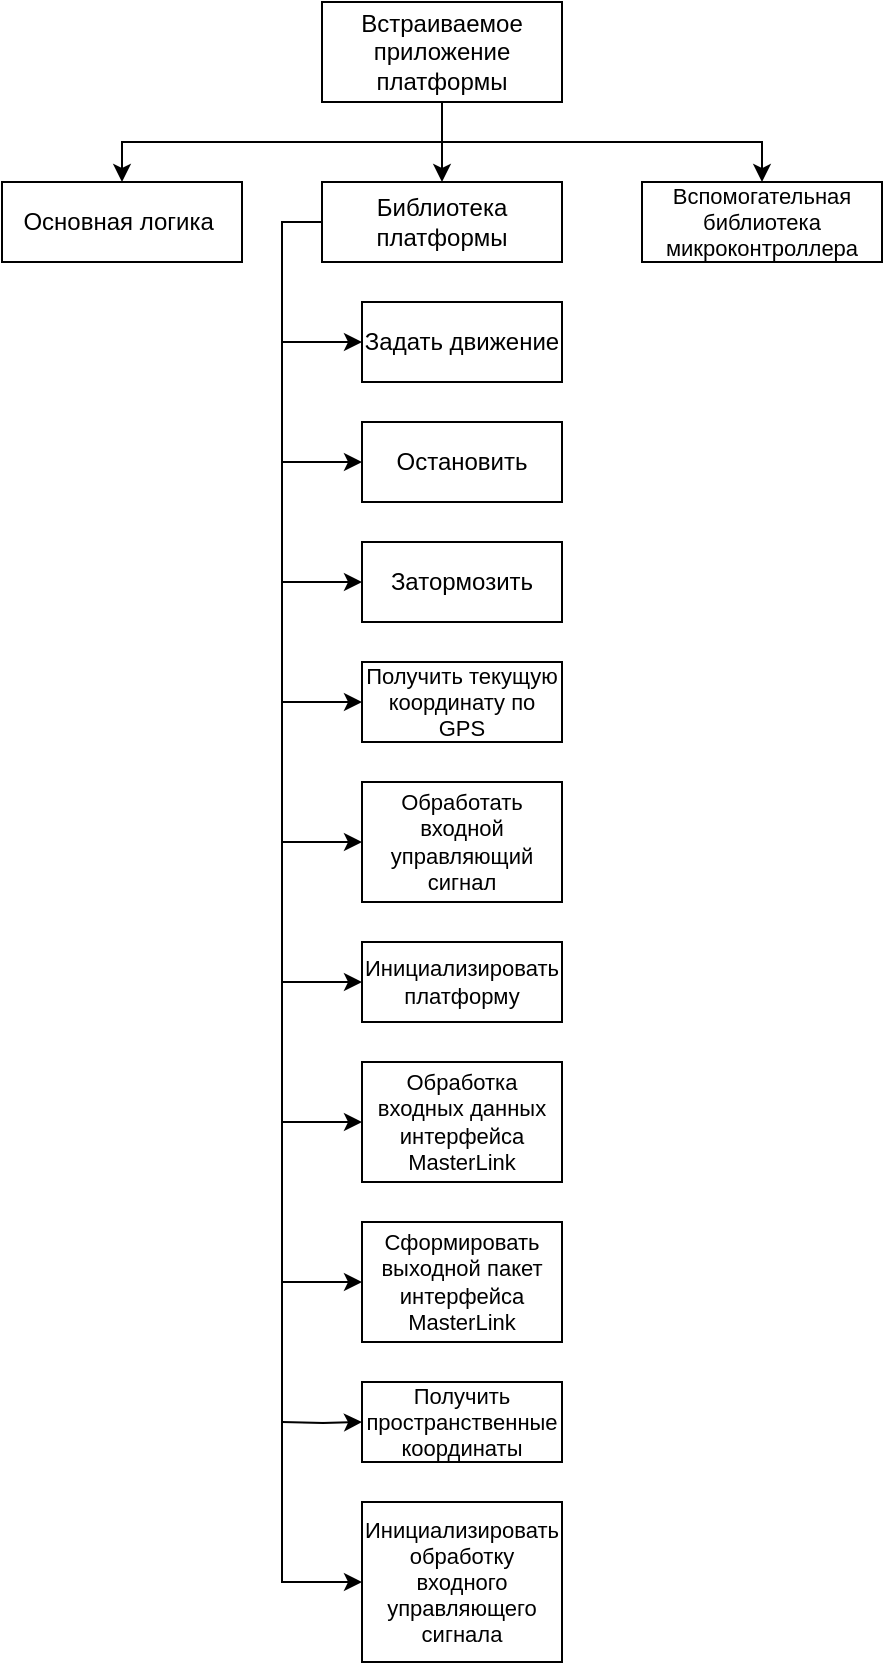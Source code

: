 <mxfile version="19.0.2" type="device"><diagram id="iLF4fgP9cS840gleEJfq" name="Page-1"><mxGraphModel dx="1038" dy="571" grid="1" gridSize="10" guides="1" tooltips="1" connect="1" arrows="1" fold="1" page="1" pageScale="1" pageWidth="827" pageHeight="1169" math="0" shadow="0"><root><mxCell id="0"/><mxCell id="1" parent="0"/><mxCell id="lQt5S13IeB14Ayoz2q2k-22" style="edgeStyle=orthogonalEdgeStyle;rounded=0;orthogonalLoop=1;jettySize=auto;html=1;exitX=0.5;exitY=1;exitDx=0;exitDy=0;entryX=0.5;entryY=0;entryDx=0;entryDy=0;fontSize=11;startArrow=none;startFill=0;" parent="1" source="lQt5S13IeB14Ayoz2q2k-3" target="lQt5S13IeB14Ayoz2q2k-14" edge="1"><mxGeometry relative="1" as="geometry"/></mxCell><mxCell id="lQt5S13IeB14Ayoz2q2k-23" style="edgeStyle=orthogonalEdgeStyle;rounded=0;orthogonalLoop=1;jettySize=auto;html=1;exitX=0.5;exitY=1;exitDx=0;exitDy=0;entryX=0.5;entryY=0;entryDx=0;entryDy=0;fontSize=11;startArrow=none;startFill=0;" parent="1" source="lQt5S13IeB14Ayoz2q2k-3" target="lQt5S13IeB14Ayoz2q2k-13" edge="1"><mxGeometry relative="1" as="geometry"/></mxCell><mxCell id="lQt5S13IeB14Ayoz2q2k-24" style="edgeStyle=orthogonalEdgeStyle;rounded=0;orthogonalLoop=1;jettySize=auto;html=1;exitX=0.5;exitY=1;exitDx=0;exitDy=0;fontSize=11;startArrow=none;startFill=0;" parent="1" source="lQt5S13IeB14Ayoz2q2k-3" target="lQt5S13IeB14Ayoz2q2k-17" edge="1"><mxGeometry relative="1" as="geometry"/></mxCell><mxCell id="lQt5S13IeB14Ayoz2q2k-3" value="Встраиваемое приложение платформы" style="rounded=0;whiteSpace=wrap;html=1;" parent="1" vertex="1"><mxGeometry x="240" y="110" width="120" height="50" as="geometry"/></mxCell><mxCell id="lQt5S13IeB14Ayoz2q2k-13" value="Основная логика&amp;nbsp;" style="rounded=0;whiteSpace=wrap;html=1;" parent="1" vertex="1"><mxGeometry x="80" y="200" width="120" height="40" as="geometry"/></mxCell><mxCell id="lQt5S13IeB14Ayoz2q2k-25" style="edgeStyle=orthogonalEdgeStyle;rounded=0;orthogonalLoop=1;jettySize=auto;html=1;exitX=0;exitY=0.5;exitDx=0;exitDy=0;fontSize=11;startArrow=none;startFill=0;entryX=0;entryY=0.5;entryDx=0;entryDy=0;" parent="1" source="lQt5S13IeB14Ayoz2q2k-14" target="lQt5S13IeB14Ayoz2q2k-32" edge="1"><mxGeometry relative="1" as="geometry"><mxPoint x="220" y="530.8" as="targetPoint"/><Array as="points"><mxPoint x="220" y="220"/><mxPoint x="220" y="900"/></Array></mxGeometry></mxCell><mxCell id="lQt5S13IeB14Ayoz2q2k-14" value="Библиотека платформы" style="rounded=0;whiteSpace=wrap;html=1;" parent="1" vertex="1"><mxGeometry x="240" y="200" width="120" height="40" as="geometry"/></mxCell><mxCell id="lQt5S13IeB14Ayoz2q2k-26" style="edgeStyle=orthogonalEdgeStyle;rounded=0;orthogonalLoop=1;jettySize=auto;html=1;exitX=0;exitY=0.5;exitDx=0;exitDy=0;fontSize=11;startArrow=classic;startFill=1;endArrow=none;endFill=0;" parent="1" source="lQt5S13IeB14Ayoz2q2k-16" edge="1"><mxGeometry relative="1" as="geometry"><mxPoint x="220" y="280" as="targetPoint"/></mxGeometry></mxCell><mxCell id="lQt5S13IeB14Ayoz2q2k-16" value="Задать движение" style="rounded=0;whiteSpace=wrap;html=1;" parent="1" vertex="1"><mxGeometry x="260" y="260" width="100" height="40" as="geometry"/></mxCell><mxCell id="lQt5S13IeB14Ayoz2q2k-17" value="Вспомогательная библиотека микроконтроллера" style="rounded=0;whiteSpace=wrap;html=1;fontSize=11;" parent="1" vertex="1"><mxGeometry x="400" y="200" width="120" height="40" as="geometry"/></mxCell><mxCell id="lQt5S13IeB14Ayoz2q2k-18" value="Остановить" style="rounded=0;whiteSpace=wrap;html=1;" parent="1" vertex="1"><mxGeometry x="260" y="320" width="100" height="40" as="geometry"/></mxCell><mxCell id="lQt5S13IeB14Ayoz2q2k-19" value="Затормозить" style="rounded=0;whiteSpace=wrap;html=1;" parent="1" vertex="1"><mxGeometry x="260" y="380" width="100" height="40" as="geometry"/></mxCell><mxCell id="lQt5S13IeB14Ayoz2q2k-20" value="Получить текущую координату по GPS" style="rounded=0;whiteSpace=wrap;html=1;fontSize=11;" parent="1" vertex="1"><mxGeometry x="260" y="440" width="100" height="40" as="geometry"/></mxCell><mxCell id="lQt5S13IeB14Ayoz2q2k-21" value="Обработать входной управляющий сигнал" style="rounded=0;whiteSpace=wrap;html=1;fontSize=11;" parent="1" vertex="1"><mxGeometry x="260" y="500" width="100" height="60" as="geometry"/></mxCell><mxCell id="lQt5S13IeB14Ayoz2q2k-27" style="edgeStyle=orthogonalEdgeStyle;rounded=0;orthogonalLoop=1;jettySize=auto;html=1;exitX=0;exitY=0.5;exitDx=0;exitDy=0;fontSize=11;startArrow=classic;startFill=1;endArrow=none;endFill=0;" parent="1" source="lQt5S13IeB14Ayoz2q2k-18" edge="1"><mxGeometry relative="1" as="geometry"><mxPoint x="220" y="340" as="targetPoint"/><mxPoint x="270" y="290" as="sourcePoint"/></mxGeometry></mxCell><mxCell id="lQt5S13IeB14Ayoz2q2k-28" style="edgeStyle=orthogonalEdgeStyle;rounded=0;orthogonalLoop=1;jettySize=auto;html=1;exitX=0;exitY=0.5;exitDx=0;exitDy=0;fontSize=11;startArrow=classic;startFill=1;endArrow=none;endFill=0;" parent="1" source="lQt5S13IeB14Ayoz2q2k-19" edge="1"><mxGeometry relative="1" as="geometry"><mxPoint x="220" y="400" as="targetPoint"/><mxPoint x="270" y="350.0" as="sourcePoint"/></mxGeometry></mxCell><mxCell id="lQt5S13IeB14Ayoz2q2k-29" style="edgeStyle=orthogonalEdgeStyle;rounded=0;orthogonalLoop=1;jettySize=auto;html=1;exitX=0;exitY=0.5;exitDx=0;exitDy=0;fontSize=11;startArrow=classic;startFill=1;endArrow=none;endFill=0;" parent="1" source="lQt5S13IeB14Ayoz2q2k-20" edge="1"><mxGeometry relative="1" as="geometry"><mxPoint x="220" y="460" as="targetPoint"/><mxPoint x="280" y="360.0" as="sourcePoint"/></mxGeometry></mxCell><mxCell id="lQt5S13IeB14Ayoz2q2k-31" value="Инициализировать платформу" style="rounded=0;whiteSpace=wrap;html=1;fontSize=11;" parent="1" vertex="1"><mxGeometry x="260" y="580" width="100" height="40" as="geometry"/></mxCell><mxCell id="lQt5S13IeB14Ayoz2q2k-32" value="Инициализировать обработку входного управляющего сигнала" style="rounded=0;whiteSpace=wrap;html=1;fontSize=11;" parent="1" vertex="1"><mxGeometry x="260" y="860" width="100" height="80" as="geometry"/></mxCell><mxCell id="lQt5S13IeB14Ayoz2q2k-33" style="edgeStyle=orthogonalEdgeStyle;rounded=0;orthogonalLoop=1;jettySize=auto;html=1;exitX=0;exitY=0.5;exitDx=0;exitDy=0;fontSize=11;startArrow=classic;startFill=1;endArrow=none;endFill=0;" parent="1" source="lQt5S13IeB14Ayoz2q2k-21" edge="1"><mxGeometry relative="1" as="geometry"><mxPoint x="220" y="530" as="targetPoint"/><mxPoint x="270" y="470.0" as="sourcePoint"/></mxGeometry></mxCell><mxCell id="lQt5S13IeB14Ayoz2q2k-34" style="edgeStyle=orthogonalEdgeStyle;rounded=0;orthogonalLoop=1;jettySize=auto;html=1;exitX=0;exitY=0.5;exitDx=0;exitDy=0;fontSize=11;startArrow=classic;startFill=1;endArrow=none;endFill=0;" parent="1" source="lQt5S13IeB14Ayoz2q2k-31" edge="1"><mxGeometry relative="1" as="geometry"><mxPoint x="220" y="600" as="targetPoint"/><mxPoint x="280" y="480.0" as="sourcePoint"/></mxGeometry></mxCell><mxCell id="2Nk6vnhQ1eObPCi7lhGF-1" value="Обработка входных данных интерфейса MasterLink" style="rounded=0;whiteSpace=wrap;html=1;fontSize=11;" vertex="1" parent="1"><mxGeometry x="260" y="640" width="100" height="60" as="geometry"/></mxCell><mxCell id="2Nk6vnhQ1eObPCi7lhGF-2" value="Сформировать выходной пакет интерфейса MasterLink" style="rounded=0;whiteSpace=wrap;html=1;fontSize=11;" vertex="1" parent="1"><mxGeometry x="260" y="720" width="100" height="60" as="geometry"/></mxCell><mxCell id="2Nk6vnhQ1eObPCi7lhGF-3" style="edgeStyle=orthogonalEdgeStyle;rounded=0;orthogonalLoop=1;jettySize=auto;html=1;exitX=0;exitY=0.5;exitDx=0;exitDy=0;fontSize=11;startArrow=classic;startFill=1;endArrow=none;endFill=0;" edge="1" parent="1" source="2Nk6vnhQ1eObPCi7lhGF-1"><mxGeometry relative="1" as="geometry"><mxPoint x="220" y="670" as="targetPoint"/><mxPoint x="270" y="610" as="sourcePoint"/></mxGeometry></mxCell><mxCell id="2Nk6vnhQ1eObPCi7lhGF-4" style="edgeStyle=orthogonalEdgeStyle;rounded=0;orthogonalLoop=1;jettySize=auto;html=1;exitX=0;exitY=0.5;exitDx=0;exitDy=0;fontSize=11;startArrow=classic;startFill=1;endArrow=none;endFill=0;" edge="1" parent="1" source="2Nk6vnhQ1eObPCi7lhGF-2"><mxGeometry relative="1" as="geometry"><mxPoint x="220" y="750" as="targetPoint"/><mxPoint x="270" y="680" as="sourcePoint"/></mxGeometry></mxCell><mxCell id="2Nk6vnhQ1eObPCi7lhGF-5" value="Получить пространственные координаты" style="rounded=0;whiteSpace=wrap;html=1;fontSize=11;" vertex="1" parent="1"><mxGeometry x="260" y="800" width="100" height="40" as="geometry"/></mxCell><mxCell id="2Nk6vnhQ1eObPCi7lhGF-6" style="edgeStyle=orthogonalEdgeStyle;rounded=0;orthogonalLoop=1;jettySize=auto;html=1;fontSize=11;startArrow=classic;startFill=1;endArrow=none;endFill=0;" edge="1" parent="1"><mxGeometry relative="1" as="geometry"><mxPoint x="220" y="820" as="targetPoint"/><mxPoint x="260" y="820" as="sourcePoint"/></mxGeometry></mxCell></root></mxGraphModel></diagram></mxfile>